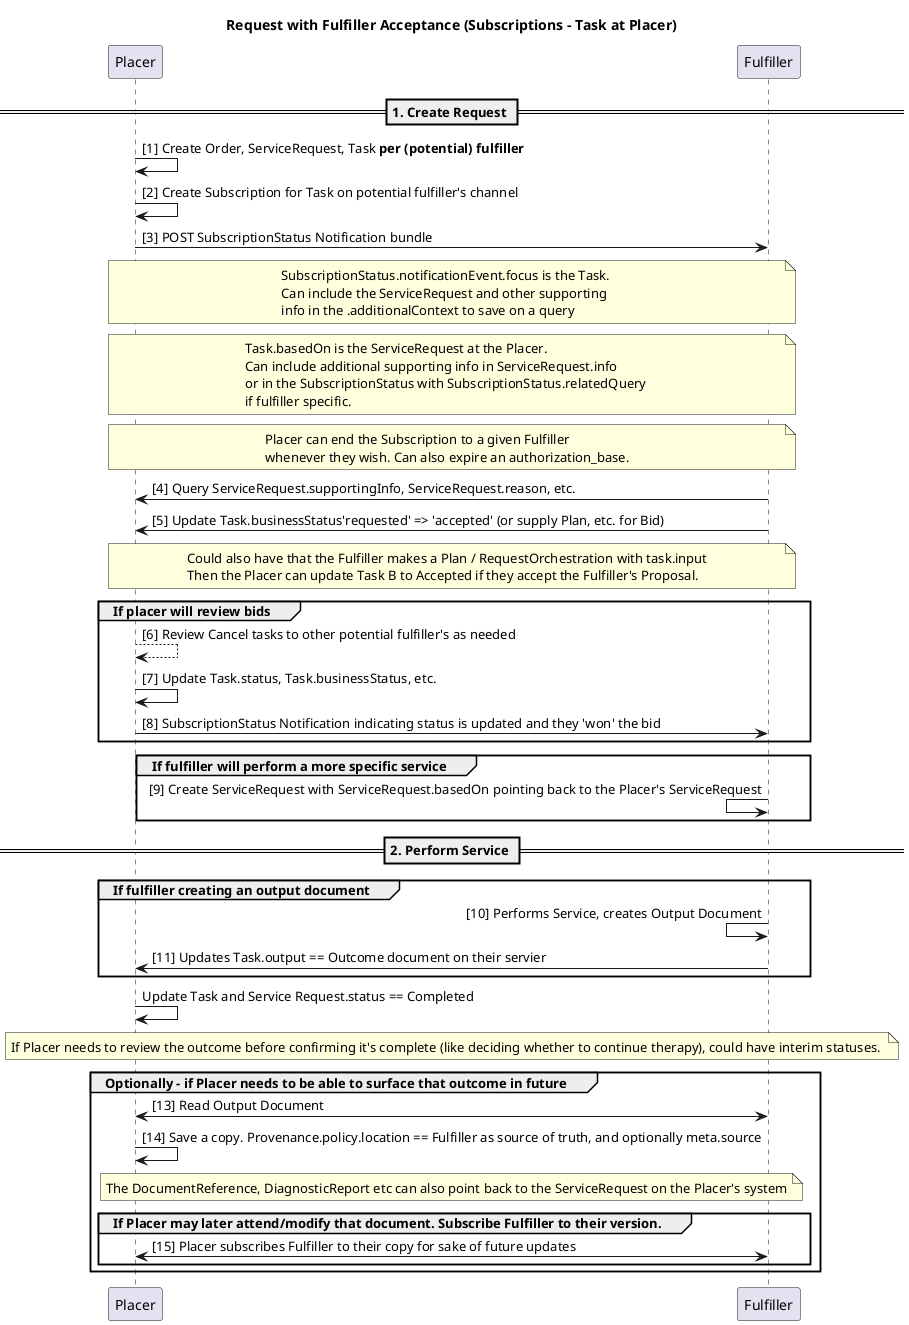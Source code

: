 @startuml
title Request with Fulfiller Acceptance (Subscriptions - Task at Placer)
== 1. Create Request ==
    Placer -> Placer: [1] Create Order, ServiceRequest, Task **per (potential) fulfiller**
    Placer -> Placer: [2] Create Subscription for Task on potential fulfiller's channel
    Placer -> Fulfiller: [3] POST SubscriptionStatus Notification bundle 
    note over Placer, Fulfiller
    SubscriptionStatus.notificationEvent.focus is the Task. 
    Can include the ServiceRequest and other supporting
    info in the .additionalContext to save on a query
    endnote
    note over Placer, Fulfiller
    Task.basedOn is the ServiceRequest at the Placer. 
    Can include additional supporting info in ServiceRequest.info 
    or in the SubscriptionStatus with SubscriptionStatus.relatedQuery 
    if fulfiller specific.
    endnote
    note over Placer, Fulfiller
    Placer can end the Subscription to a given Fulfiller
    whenever they wish. Can also expire an authorization_base.
    endnote
    Fulfiller -> Placer: [4] Query ServiceRequest.supportingInfo, ServiceRequest.reason, etc.
    Fulfiller -> Placer: [5] Update Task.businessStatus'requested' => 'accepted' (or supply Plan, etc. for Bid)
    note over Placer, Fulfiller
    Could also have that the Fulfiller makes a Plan / RequestOrchestration with task.input
    Then the Placer can update Task B to Accepted if they accept the Fulfiller's Proposal. 
    endnote
group If placer will review bids 
    Placer --> Placer: [6] Review Cancel tasks to other potential fulfiller's as needed
    Placer -> Placer: [7] Update Task.status, Task.businessStatus, etc.
    Placer -> Fulfiller: [8] SubscriptionStatus Notification indicating status is updated and they 'won' the bid
    end 
group If fulfiller will perform a more specific service
    Fulfiller <- Fulfiller: [9] Create ServiceRequest with ServiceRequest.basedOn pointing back to the Placer's ServiceRequest
    end
== 2. Perform Service == 
group If fulfiller creating an output document
    Fulfiller <- Fulfiller: [10] Performs Service, creates Output Document
    Fulfiller -> Placer: [11] Updates Task.output == Outcome document on their servier
    end
Placer -> Placer: Update Task and Service Request.status == Completed
    note over Placer, Fulfiller
    If Placer needs to review the outcome before confirming it's complete (like deciding whether to continue therapy), could have interim statuses. 
    endnote
group Optionally - if Placer needs to be able to surface that outcome in future
    Placer <-> Fulfiller: [13] Read Output Document
    Placer -> Placer: [14] Save a copy. Provenance.policy.location == Fulfiller as source of truth, and optionally meta.source 
    note over Placer, Fulfiller
    The DocumentReference, DiagnosticReport etc can also point back to the ServiceRequest on the Placer's system
    endnote
    group If Placer may later attend/modify that document. Subscribe Fulfiller to their version.
    Placer <-> Fulfiller: [15] Placer subscribes Fulfiller to their copy for sake of future updates
    end
    end
@enduml
